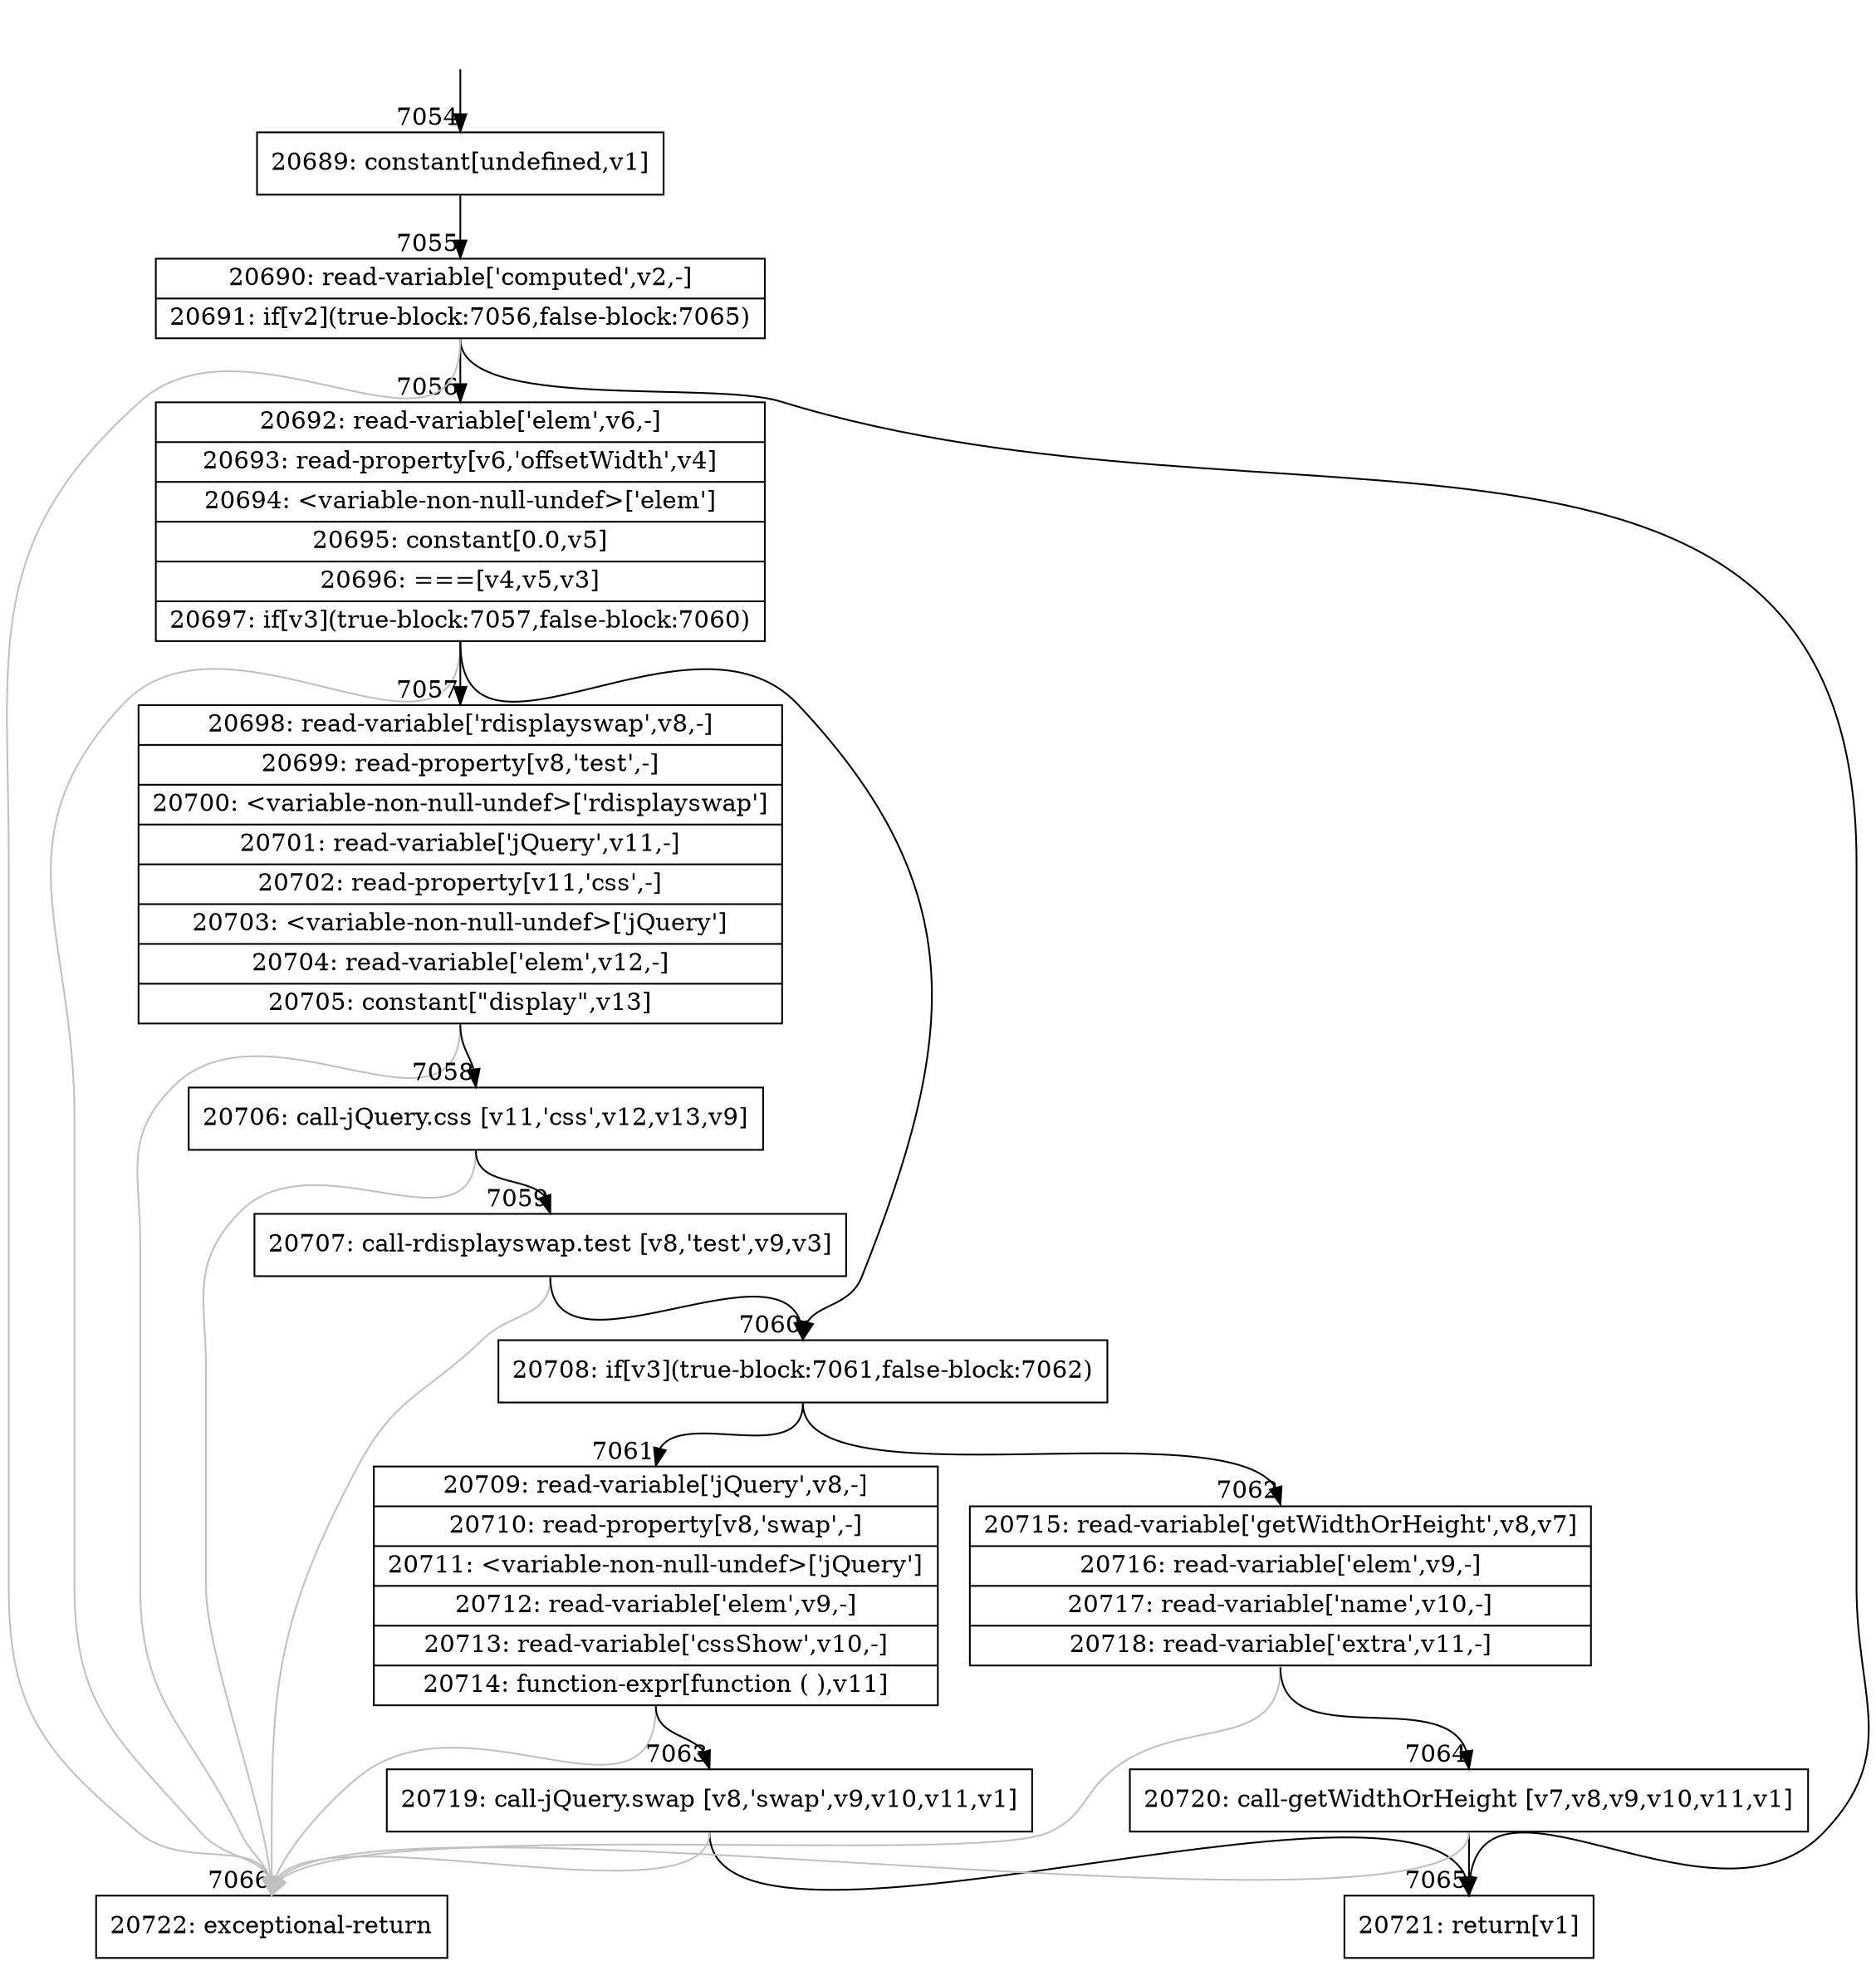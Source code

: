 digraph {
rankdir="TD"
BB_entry440[shape=none,label=""];
BB_entry440 -> BB7054 [tailport=s, headport=n, headlabel="    7054"]
BB7054 [shape=record label="{20689: constant[undefined,v1]}" ] 
BB7054 -> BB7055 [tailport=s, headport=n, headlabel="      7055"]
BB7055 [shape=record label="{20690: read-variable['computed',v2,-]|20691: if[v2](true-block:7056,false-block:7065)}" ] 
BB7055 -> BB7056 [tailport=s, headport=n, headlabel="      7056"]
BB7055 -> BB7065 [tailport=s, headport=n, headlabel="      7065"]
BB7055 -> BB7066 [tailport=s, headport=n, color=gray, headlabel="      7066"]
BB7056 [shape=record label="{20692: read-variable['elem',v6,-]|20693: read-property[v6,'offsetWidth',v4]|20694: \<variable-non-null-undef\>['elem']|20695: constant[0.0,v5]|20696: ===[v4,v5,v3]|20697: if[v3](true-block:7057,false-block:7060)}" ] 
BB7056 -> BB7060 [tailport=s, headport=n, headlabel="      7060"]
BB7056 -> BB7057 [tailport=s, headport=n, headlabel="      7057"]
BB7056 -> BB7066 [tailport=s, headport=n, color=gray]
BB7057 [shape=record label="{20698: read-variable['rdisplayswap',v8,-]|20699: read-property[v8,'test',-]|20700: \<variable-non-null-undef\>['rdisplayswap']|20701: read-variable['jQuery',v11,-]|20702: read-property[v11,'css',-]|20703: \<variable-non-null-undef\>['jQuery']|20704: read-variable['elem',v12,-]|20705: constant[\"display\",v13]}" ] 
BB7057 -> BB7058 [tailport=s, headport=n, headlabel="      7058"]
BB7057 -> BB7066 [tailport=s, headport=n, color=gray]
BB7058 [shape=record label="{20706: call-jQuery.css [v11,'css',v12,v13,v9]}" ] 
BB7058 -> BB7059 [tailport=s, headport=n, headlabel="      7059"]
BB7058 -> BB7066 [tailport=s, headport=n, color=gray]
BB7059 [shape=record label="{20707: call-rdisplayswap.test [v8,'test',v9,v3]}" ] 
BB7059 -> BB7060 [tailport=s, headport=n]
BB7059 -> BB7066 [tailport=s, headport=n, color=gray]
BB7060 [shape=record label="{20708: if[v3](true-block:7061,false-block:7062)}" ] 
BB7060 -> BB7061 [tailport=s, headport=n, headlabel="      7061"]
BB7060 -> BB7062 [tailport=s, headport=n, headlabel="      7062"]
BB7061 [shape=record label="{20709: read-variable['jQuery',v8,-]|20710: read-property[v8,'swap',-]|20711: \<variable-non-null-undef\>['jQuery']|20712: read-variable['elem',v9,-]|20713: read-variable['cssShow',v10,-]|20714: function-expr[function ( ),v11]}" ] 
BB7061 -> BB7063 [tailport=s, headport=n, headlabel="      7063"]
BB7061 -> BB7066 [tailport=s, headport=n, color=gray]
BB7062 [shape=record label="{20715: read-variable['getWidthOrHeight',v8,v7]|20716: read-variable['elem',v9,-]|20717: read-variable['name',v10,-]|20718: read-variable['extra',v11,-]}" ] 
BB7062 -> BB7064 [tailport=s, headport=n, headlabel="      7064"]
BB7062 -> BB7066 [tailport=s, headport=n, color=gray]
BB7063 [shape=record label="{20719: call-jQuery.swap [v8,'swap',v9,v10,v11,v1]}" ] 
BB7063 -> BB7065 [tailport=s, headport=n]
BB7063 -> BB7066 [tailport=s, headport=n, color=gray]
BB7064 [shape=record label="{20720: call-getWidthOrHeight [v7,v8,v9,v10,v11,v1]}" ] 
BB7064 -> BB7065 [tailport=s, headport=n]
BB7064 -> BB7066 [tailport=s, headport=n, color=gray]
BB7065 [shape=record label="{20721: return[v1]}" ] 
BB7066 [shape=record label="{20722: exceptional-return}" ] 
}
